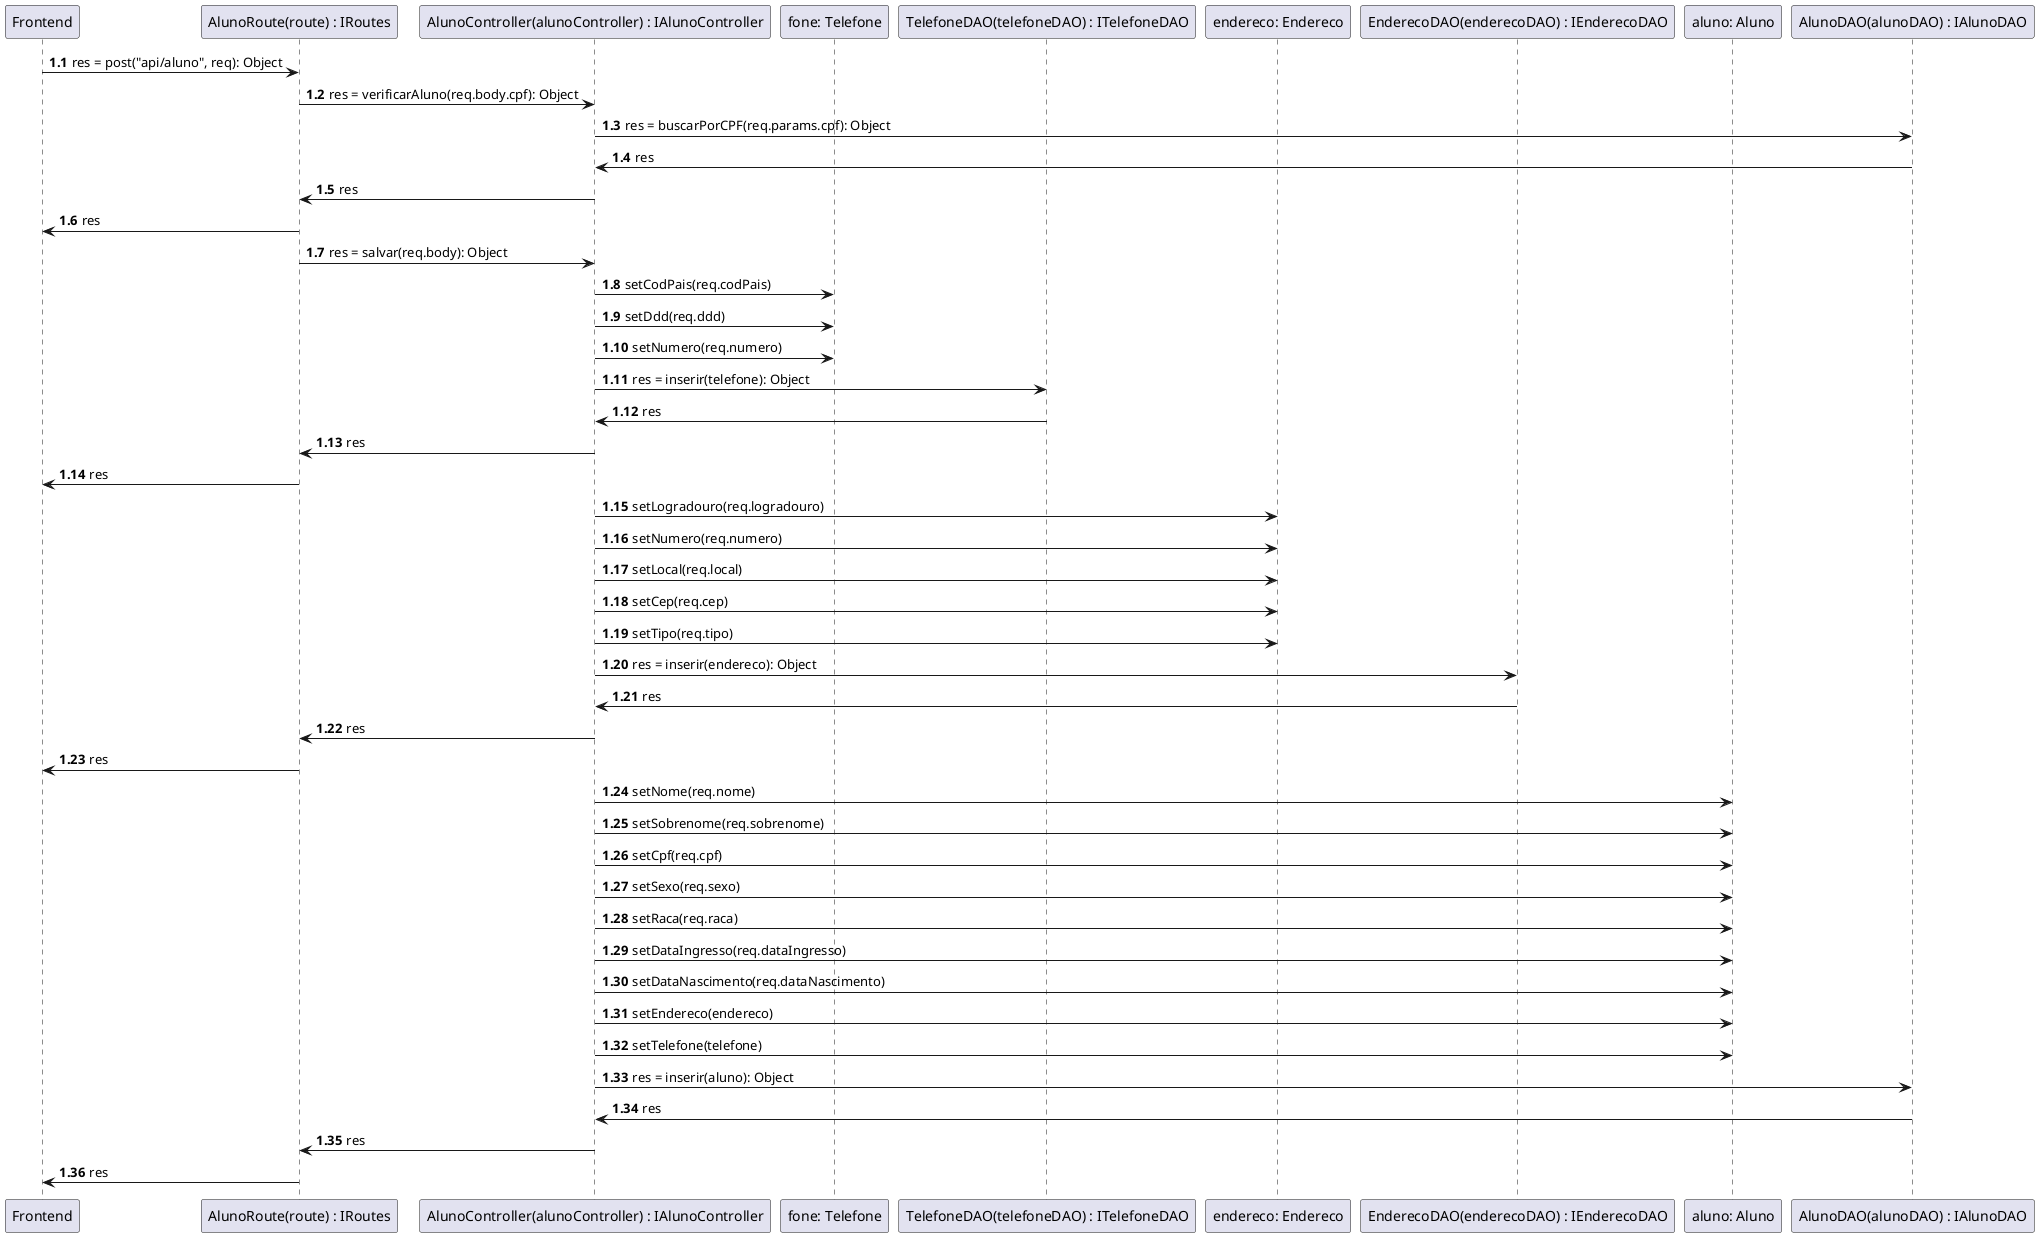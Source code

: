 @startuml Diagrama de Sequencia

participant Frontend as Frontend
participant "AlunoRoute(route) : IRoutes" as Routes
participant "AlunoController(alunoController) : IAlunoController" as AlunoController
participant "fone: Telefone" as Telefone
participant "TelefoneDAO(telefoneDAO) : ITelefoneDAO" as TelefoneDAO
participant "endereco: Endereco" as Endereco
participant "EnderecoDAO(enderecoDAO) : IEnderecoDAO" as EnderecoDAO
participant "aluno: Aluno" as Aluno
participant "AlunoDAO(alunoDAO) : IAlunoDAO" as AlunoDAO

autonumber 1.1
' Verificar se o aluno já existe
Frontend->Routes: res = post("api/aluno", req): Object
Routes->AlunoController: res = verificarAluno(req.body.cpf): Object
AlunoController->AlunoDAO: res = buscarPorCPF(req.params.cpf): Object
AlunoDAO->AlunoController: res
AlunoController->Routes: res
Routes->Frontend: res

' Armazenar telefone
Routes->AlunoController: res = salvar(req.body): Object
AlunoController->Telefone: setCodPais(req.codPais)
AlunoController->Telefone: setDdd(req.ddd)
AlunoController->Telefone: setNumero(req.numero)
AlunoController->TelefoneDAO: res = inserir(telefone): Object
TelefoneDAO->AlunoController: res
AlunoController->Routes: res
Routes->Frontend: res

' Armazenar endereço
AlunoController->Endereco: setLogradouro(req.logradouro)
AlunoController->Endereco: setNumero(req.numero)
AlunoController->Endereco: setLocal(req.local)
AlunoController->Endereco: setCep(req.cep)
AlunoController->Endereco: setTipo(req.tipo)
AlunoController->EnderecoDAO: res = inserir(endereco): Object
EnderecoDAO->AlunoController: res
AlunoController->Routes: res
Routes->Frontend: res

' Armazenar aluno
AlunoController->Aluno: setNome(req.nome)
AlunoController->Aluno: setSobrenome(req.sobrenome)
AlunoController->Aluno: setCpf(req.cpf)
AlunoController->Aluno: setSexo(req.sexo)
AlunoController->Aluno: setRaca(req.raca)
AlunoController->Aluno: setDataIngresso(req.dataIngresso)
AlunoController->Aluno: setDataNascimento(req.dataNascimento)
AlunoController->Aluno: setEndereco(endereco)
AlunoController->Aluno: setTelefone(telefone)
AlunoController->AlunoDAO: res = inserir(aluno): Object
AlunoDAO->AlunoController: res
AlunoController->Routes: res
Routes->Frontend: res
